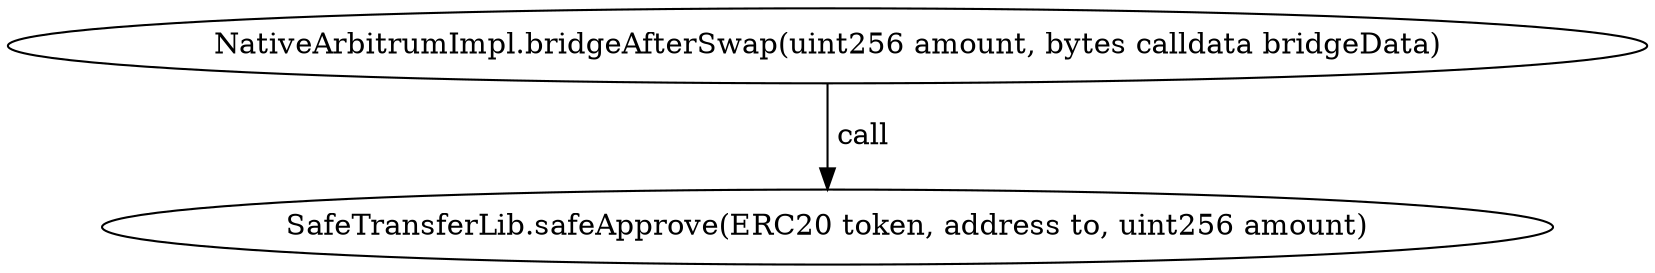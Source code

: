 digraph "" {
	graph [bb="0,0,660.3,124.8"];
	node [label="\N"];
	"NativeArbitrumImpl.bridgeAfterSwap(uint256 amount, bytes calldata bridgeData)"	 [height=0.5,
		pos="330.15,106.8",
		width=9.1709];
	"SafeTransferLib.safeApprove(ERC20 token, address to, uint256 amount)"	 [height=0.5,
		pos="330.15,18",
		width=8.1727];
	"NativeArbitrumImpl.bridgeAfterSwap(uint256 amount, bytes calldata bridgeData)" -> "SafeTransferLib.safeApprove(ERC20 token, address to, uint256 amount)" [key=call,
	label=" call",
	lp="342.01,62.4",
	pos="e,330.15,36.072 330.15,88.401 330.15,76.295 330.15,60.208 330.15,46.467"];
}
